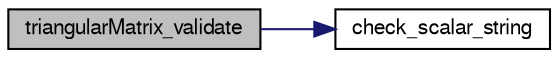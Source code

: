 digraph G
{
  edge [fontname="FreeSans",fontsize=10,labelfontname="FreeSans",labelfontsize=10];
  node [fontname="FreeSans",fontsize=10,shape=record];
  rankdir=LR;
  Node1 [label="triangularMatrix_validate",height=0.2,width=0.4,color="black", fillcolor="grey75", style="filled" fontcolor="black"];
  Node1 -> Node2 [color="midnightblue",fontsize=10,style="solid",fontname="FreeSans"];
  Node2 [label="check_scalar_string",height=0.2,width=0.4,color="black", fillcolor="white", style="filled",URL="$Mutils_8c.html#cde6ee3844e52ed5a90e619cec56bc59"];
}
